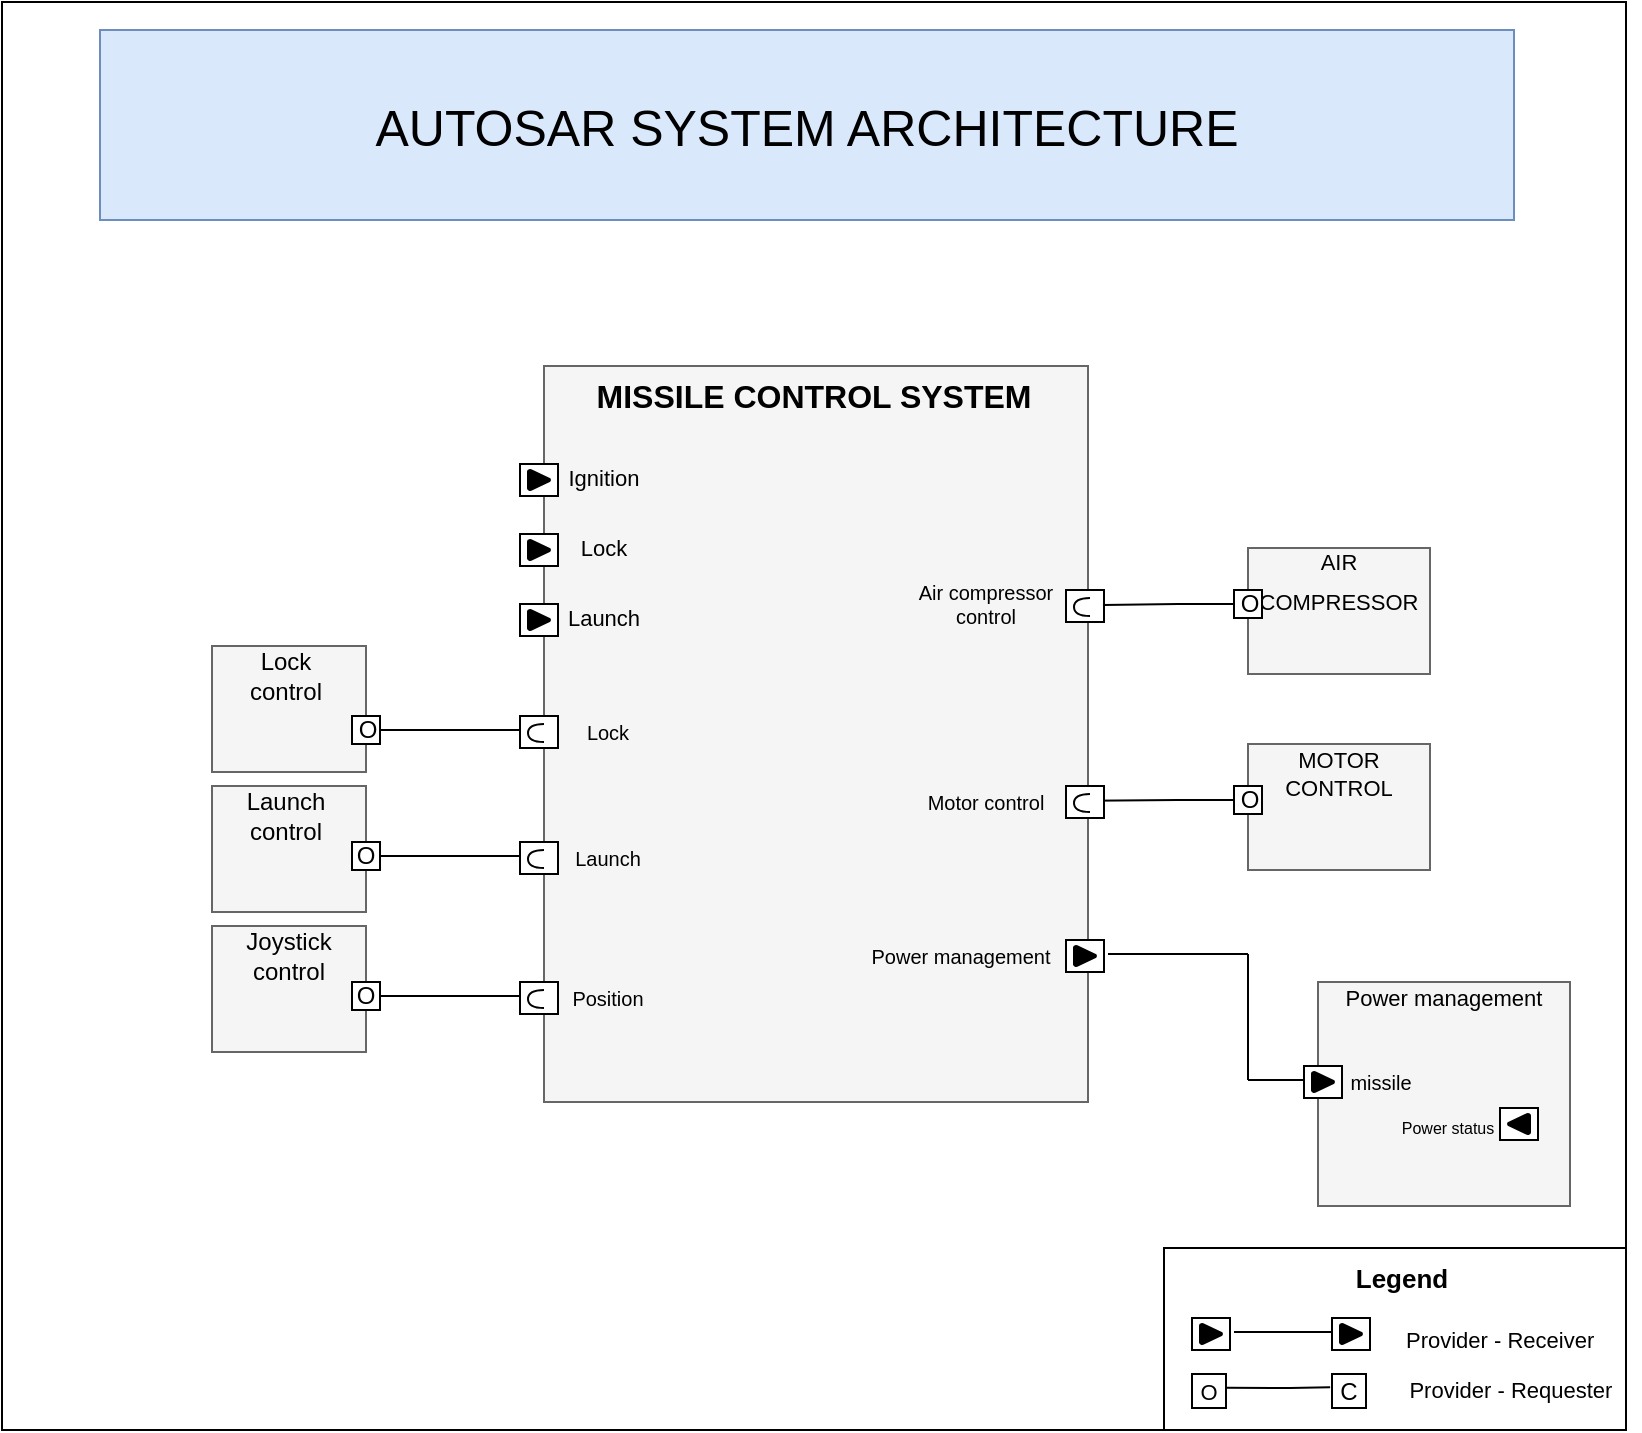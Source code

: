 <mxfile version="18.0.3"><diagram id="6a731a19-8d31-9384-78a2-239565b7b9f0" name="Page-1"><mxGraphModel dx="1497" dy="1110" grid="1" gridSize="7" guides="0" tooltips="1" connect="1" arrows="1" fold="1" page="0" pageScale="1" pageWidth="827" pageHeight="1169" background="none" math="0" shadow="0"><root><mxCell id="0"/><mxCell id="1" parent="0"/><mxCell id="vOU-1jL7nSyFynqOe1nh-75" value="" style="endArrow=none;html=1;rounded=0;fontSize=16;exitX=1;exitY=0.538;exitDx=0;exitDy=0;exitPerimeter=0;" edge="1" parent="1"><mxGeometry width="50" height="50" relative="1" as="geometry"><mxPoint x="683.0" y="98.346" as="sourcePoint"/><mxPoint x="763.0" y="98" as="targetPoint"/><Array as="points"><mxPoint x="728" y="98"/></Array></mxGeometry></mxCell><mxCell id="vOU-1jL7nSyFynqOe1nh-88" value="" style="endArrow=none;html=1;rounded=0;fontSize=16;exitX=1;exitY=0.667;exitDx=0;exitDy=0;exitPerimeter=0;" edge="1" parent="1" source="vOU-1jL7nSyFynqOe1nh-7"><mxGeometry width="50" height="50" relative="1" as="geometry"><mxPoint x="329" y="63.0" as="sourcePoint"/><mxPoint x="399.0" y="63.0" as="targetPoint"/><Array as="points"><mxPoint x="364" y="63"/></Array></mxGeometry></mxCell><mxCell id="vOU-1jL7nSyFynqOe1nh-72" value="" style="html=1;labelBackgroundColor=#FFFFFF;fontSize=9;strokeColor=#666666;fillColor=#f5f5f5;fontColor=#333333;" vertex="1" parent="1"><mxGeometry x="763" y="70" width="91" height="63" as="geometry"/></mxCell><mxCell id="vOU-1jL7nSyFynqOe1nh-71" value="" style="html=1;labelBackgroundColor=#FFFFFF;fontSize=9;strokeColor=#666666;fillColor=#f5f5f5;fontColor=#333333;" vertex="1" parent="1"><mxGeometry x="763" y="-28" width="91" height="63" as="geometry"/></mxCell><mxCell id="vOU-1jL7nSyFynqOe1nh-39" value="" style="html=1;labelBackgroundColor=#FFFFFF;fontSize=9;strokeColor=#666666;fillColor=#f5f5f5;fontColor=#333333;" vertex="1" parent="1"><mxGeometry x="245" y="161" width="77" height="63" as="geometry"/></mxCell><mxCell id="vOU-1jL7nSyFynqOe1nh-40" value="" style="html=1;labelBackgroundColor=#FFFFFF;fontSize=9;strokeColor=#666666;fillColor=#f5f5f5;fontColor=#333333;" vertex="1" parent="1"><mxGeometry x="245" y="91" width="77" height="63" as="geometry"/></mxCell><mxCell id="cLmEVJ81pEJIA3i7RCBu-2309" value="" style="html=1;labelBackgroundColor=#FFFFFF;fontSize=9;strokeColor=#666666;fillColor=#f5f5f5;fontColor=#333333;" parent="1" vertex="1"><mxGeometry x="411" y="-119" width="272" height="368" as="geometry"/></mxCell><mxCell id="vOU-1jL7nSyFynqOe1nh-5" value="" style="html=1;labelBackgroundColor=#FFFFFF;fontSize=9;strokeColor=#666666;fillColor=#f5f5f5;fontColor=#333333;" vertex="1" parent="1"><mxGeometry x="798" y="189" width="126" height="112" as="geometry"/></mxCell><mxCell id="vOU-1jL7nSyFynqOe1nh-7" value="" style="html=1;labelBackgroundColor=#FFFFFF;fontSize=9;strokeColor=#666666;fillColor=#f5f5f5;fontColor=#333333;" vertex="1" parent="1"><mxGeometry x="245" y="21" width="77" height="63" as="geometry"/></mxCell><mxCell id="vOU-1jL7nSyFynqOe1nh-9" value="Lock control" style="text;html=1;strokeColor=none;fillColor=none;align=center;verticalAlign=middle;whiteSpace=wrap;rounded=0;" vertex="1" parent="1"><mxGeometry x="252" y="21" width="60" height="30" as="geometry"/></mxCell><mxCell id="vOU-1jL7nSyFynqOe1nh-12" value="Launch control" style="text;html=1;strokeColor=none;fillColor=none;align=center;verticalAlign=middle;whiteSpace=wrap;rounded=0;" vertex="1" parent="1"><mxGeometry x="252" y="91" width="60" height="30" as="geometry"/></mxCell><mxCell id="vOU-1jL7nSyFynqOe1nh-13" value="Joystick control" style="text;html=1;strokeColor=none;fillColor=none;align=center;verticalAlign=middle;whiteSpace=wrap;rounded=0;" vertex="1" parent="1"><mxGeometry x="245" y="161" width="77" height="30" as="geometry"/></mxCell><mxCell id="vOU-1jL7nSyFynqOe1nh-14" value="" style="verticalLabelPosition=bottom;verticalAlign=top;html=1;shape=mxgraph.basic.rect;fillColor2=none;strokeWidth=1;size=0;indent=5;direction=east;" vertex="1" parent="1"><mxGeometry x="399" y="56" width="19" height="16" as="geometry"/></mxCell><mxCell id="vOU-1jL7nSyFynqOe1nh-15" value="" style="shape=requiredInterface;html=1;verticalLabelPosition=bottom;sketch=0;labelBackgroundColor=#FFFFFF;fontSize=9;strokeColor=default;fillColor=#FFFFFF;rotation=-180;direction=east;" vertex="1" parent="1"><mxGeometry x="403" y="60" width="8" height="9" as="geometry"/></mxCell><mxCell id="vOU-1jL7nSyFynqOe1nh-17" value="" style="verticalLabelPosition=bottom;verticalAlign=top;html=1;shape=mxgraph.basic.rect;fillColor2=none;strokeWidth=1;size=0;indent=5;direction=east;" vertex="1" parent="1"><mxGeometry x="399" y="119" width="19" height="16" as="geometry"/></mxCell><mxCell id="vOU-1jL7nSyFynqOe1nh-18" value="" style="shape=requiredInterface;html=1;verticalLabelPosition=bottom;sketch=0;labelBackgroundColor=#FFFFFF;fontSize=9;strokeColor=default;fillColor=#FFFFFF;rotation=-180;direction=east;" vertex="1" parent="1"><mxGeometry x="403" y="123" width="8" height="9" as="geometry"/></mxCell><mxCell id="vOU-1jL7nSyFynqOe1nh-19" value="" style="verticalLabelPosition=bottom;verticalAlign=top;html=1;shape=mxgraph.basic.rect;fillColor2=none;strokeWidth=1;size=0;indent=5;direction=east;" vertex="1" parent="1"><mxGeometry x="399" y="189" width="19" height="16" as="geometry"/></mxCell><mxCell id="vOU-1jL7nSyFynqOe1nh-20" value="" style="shape=requiredInterface;html=1;verticalLabelPosition=bottom;sketch=0;labelBackgroundColor=#FFFFFF;fontSize=9;strokeColor=default;fillColor=#FFFFFF;rotation=-180;direction=east;" vertex="1" parent="1"><mxGeometry x="403" y="193" width="8" height="9" as="geometry"/></mxCell><mxCell id="vOU-1jL7nSyFynqOe1nh-21" value="" style="verticalLabelPosition=bottom;verticalAlign=top;html=1;shape=mxgraph.basic.rect;fillColor2=none;strokeWidth=1;size=0;indent=5;" vertex="1" parent="1"><mxGeometry x="315" y="119" width="14" height="14" as="geometry"/></mxCell><mxCell id="vOU-1jL7nSyFynqOe1nh-23" value="O" style="text;html=1;strokeColor=none;fillColor=none;align=center;verticalAlign=middle;whiteSpace=wrap;rounded=0;" vertex="1" parent="1"><mxGeometry x="315" y="119" width="14" height="14" as="geometry"/></mxCell><mxCell id="vOU-1jL7nSyFynqOe1nh-26" value="" style="verticalLabelPosition=bottom;verticalAlign=top;html=1;shape=mxgraph.basic.rect;fillColor2=none;strokeWidth=1;size=0;indent=5;" vertex="1" parent="1"><mxGeometry x="315" y="189" width="14" height="14" as="geometry"/></mxCell><mxCell id="vOU-1jL7nSyFynqOe1nh-27" value="O" style="text;html=1;strokeColor=none;fillColor=none;align=center;verticalAlign=middle;whiteSpace=wrap;rounded=0;" vertex="1" parent="1"><mxGeometry x="315" y="189" width="14" height="14" as="geometry"/></mxCell><mxCell id="vOU-1jL7nSyFynqOe1nh-28" value="" style="verticalLabelPosition=bottom;verticalAlign=top;html=1;shape=mxgraph.basic.rect;fillColor2=none;strokeWidth=1;size=0;indent=5;" vertex="1" parent="1"><mxGeometry x="315" y="56" width="14" height="14" as="geometry"/></mxCell><mxCell id="vOU-1jL7nSyFynqOe1nh-31" value="&lt;b&gt;&lt;font style=&quot;font-size: 16px;&quot;&gt;MISSILE CONTROL SYSTEM&lt;/font&gt;&lt;/b&gt;" style="text;html=1;strokeColor=none;fillColor=none;align=center;verticalAlign=middle;whiteSpace=wrap;rounded=0;" vertex="1" parent="1"><mxGeometry x="413" y="-119" width="266" height="30" as="geometry"/></mxCell><mxCell id="vOU-1jL7nSyFynqOe1nh-33" value="" style="endArrow=none;html=1;rounded=0;fontSize=16;" edge="1" parent="1"><mxGeometry width="50" height="50" relative="1" as="geometry"><mxPoint x="329" y="196" as="sourcePoint"/><mxPoint x="399" y="196" as="targetPoint"/><Array as="points"><mxPoint x="364" y="196"/></Array></mxGeometry></mxCell><mxCell id="vOU-1jL7nSyFynqOe1nh-34" value="" style="endArrow=none;html=1;rounded=0;fontSize=16;" edge="1" parent="1"><mxGeometry width="50" height="50" relative="1" as="geometry"><mxPoint x="329" y="126.0" as="sourcePoint"/><mxPoint x="399" y="126.0" as="targetPoint"/><Array as="points"><mxPoint x="364" y="126"/></Array></mxGeometry></mxCell><mxCell id="vOU-1jL7nSyFynqOe1nh-37" value="&lt;font style=&quot;font-size: 11px;&quot;&gt;AIR COMPRESSOR&lt;/font&gt;" style="text;html=1;strokeColor=none;fillColor=none;align=center;verticalAlign=middle;whiteSpace=wrap;rounded=0;fontSize=16;" vertex="1" parent="1"><mxGeometry x="763" y="-28" width="91" height="30" as="geometry"/></mxCell><mxCell id="vOU-1jL7nSyFynqOe1nh-38" value="MOTOR CONTROL" style="text;html=1;strokeColor=none;fillColor=none;align=center;verticalAlign=middle;whiteSpace=wrap;rounded=0;fontSize=11;" vertex="1" parent="1"><mxGeometry x="763" y="70" width="91" height="30" as="geometry"/></mxCell><mxCell id="vOU-1jL7nSyFynqOe1nh-43" value="" style="verticalLabelPosition=bottom;verticalAlign=top;html=1;shape=mxgraph.basic.rect;fillColor2=none;strokeWidth=1;size=0;indent=5;" vertex="1" parent="1"><mxGeometry x="399" width="19" height="16" as="geometry"/></mxCell><mxCell id="vOU-1jL7nSyFynqOe1nh-44" value="" style="strokeWidth=2;html=1;shape=mxgraph.flowchart.merge_or_storage;whiteSpace=wrap;fontSize=10;rotation=-90;fillColor=#000000;" vertex="1" parent="1"><mxGeometry x="404" y="3" width="9" height="10" as="geometry"/></mxCell><mxCell id="vOU-1jL7nSyFynqOe1nh-51" value="" style="verticalLabelPosition=bottom;verticalAlign=top;html=1;shape=mxgraph.basic.rect;fillColor2=none;strokeWidth=1;size=0;indent=5;" vertex="1" parent="1"><mxGeometry x="399" y="-35" width="19" height="16" as="geometry"/></mxCell><mxCell id="vOU-1jL7nSyFynqOe1nh-52" value="" style="strokeWidth=2;html=1;shape=mxgraph.flowchart.merge_or_storage;whiteSpace=wrap;fontSize=10;rotation=-90;fillColor=#000000;" vertex="1" parent="1"><mxGeometry x="404" y="-32" width="9" height="10" as="geometry"/></mxCell><mxCell id="vOU-1jL7nSyFynqOe1nh-53" value="" style="verticalLabelPosition=bottom;verticalAlign=top;html=1;shape=mxgraph.basic.rect;fillColor2=none;strokeWidth=1;size=0;indent=5;" vertex="1" parent="1"><mxGeometry x="399" y="-70" width="19" height="16" as="geometry"/></mxCell><mxCell id="vOU-1jL7nSyFynqOe1nh-54" value="" style="strokeWidth=2;html=1;shape=mxgraph.flowchart.merge_or_storage;whiteSpace=wrap;fontSize=10;rotation=-90;fillColor=#000000;" vertex="1" parent="1"><mxGeometry x="404" y="-67" width="9" height="10" as="geometry"/></mxCell><mxCell id="vOU-1jL7nSyFynqOe1nh-55" value="Launch" style="text;html=1;strokeColor=none;fillColor=none;align=center;verticalAlign=middle;whiteSpace=wrap;rounded=0;fontSize=11;" vertex="1" parent="1"><mxGeometry x="413" width="56" height="14" as="geometry"/></mxCell><mxCell id="vOU-1jL7nSyFynqOe1nh-57" value="Lock" style="text;html=1;strokeColor=none;fillColor=none;align=center;verticalAlign=middle;whiteSpace=wrap;rounded=0;fontSize=11;" vertex="1" parent="1"><mxGeometry x="413" y="-35" width="56" height="14" as="geometry"/></mxCell><mxCell id="vOU-1jL7nSyFynqOe1nh-58" value="Ignition" style="text;html=1;strokeColor=none;fillColor=none;align=center;verticalAlign=middle;whiteSpace=wrap;rounded=0;fontSize=11;" vertex="1" parent="1"><mxGeometry x="413" y="-70" width="56" height="14" as="geometry"/></mxCell><mxCell id="vOU-1jL7nSyFynqOe1nh-59" value="" style="verticalLabelPosition=bottom;verticalAlign=top;html=1;shape=mxgraph.basic.rect;fillColor2=none;strokeWidth=1;size=0;indent=5;direction=east;" vertex="1" parent="1"><mxGeometry x="672" y="-7" width="19" height="16" as="geometry"/></mxCell><mxCell id="vOU-1jL7nSyFynqOe1nh-60" value="" style="shape=requiredInterface;html=1;verticalLabelPosition=bottom;sketch=0;labelBackgroundColor=#FFFFFF;fontSize=9;strokeColor=default;fillColor=#FFFFFF;rotation=-180;direction=east;" vertex="1" parent="1"><mxGeometry x="676" y="-3" width="8" height="9" as="geometry"/></mxCell><mxCell id="vOU-1jL7nSyFynqOe1nh-61" value="" style="verticalLabelPosition=bottom;verticalAlign=top;html=1;shape=mxgraph.basic.rect;fillColor2=none;strokeWidth=1;size=0;indent=5;direction=east;" vertex="1" parent="1"><mxGeometry x="672" y="91" width="19" height="16" as="geometry"/></mxCell><mxCell id="vOU-1jL7nSyFynqOe1nh-62" value="" style="shape=requiredInterface;html=1;verticalLabelPosition=bottom;sketch=0;labelBackgroundColor=#FFFFFF;fontSize=9;strokeColor=default;fillColor=#FFFFFF;rotation=-180;direction=east;" vertex="1" parent="1"><mxGeometry x="676" y="95" width="8" height="9" as="geometry"/></mxCell><mxCell id="vOU-1jL7nSyFynqOe1nh-68" value="" style="verticalLabelPosition=bottom;verticalAlign=top;html=1;shape=mxgraph.basic.rect;fillColor2=none;strokeWidth=1;size=0;indent=5;" vertex="1" parent="1"><mxGeometry x="672" y="168" width="19" height="16" as="geometry"/></mxCell><mxCell id="vOU-1jL7nSyFynqOe1nh-69" value="" style="strokeWidth=2;html=1;shape=mxgraph.flowchart.merge_or_storage;whiteSpace=wrap;fontSize=10;rotation=-90;fillColor=#000000;" vertex="1" parent="1"><mxGeometry x="677" y="171" width="9" height="10" as="geometry"/></mxCell><mxCell id="vOU-1jL7nSyFynqOe1nh-73" value="" style="endArrow=none;html=1;rounded=0;fontSize=16;exitX=0.972;exitY=0.471;exitDx=0;exitDy=0;exitPerimeter=0;" edge="1" parent="1" source="vOU-1jL7nSyFynqOe1nh-59"><mxGeometry width="50" height="50" relative="1" as="geometry"><mxPoint x="693" y="1.137e-13" as="sourcePoint"/><mxPoint x="763" as="targetPoint"/><Array as="points"><mxPoint x="728"/></Array></mxGeometry></mxCell><mxCell id="vOU-1jL7nSyFynqOe1nh-74" value="" style="endArrow=none;html=1;rounded=0;fontSize=16;" edge="1" parent="1"><mxGeometry width="50" height="50" relative="1" as="geometry"><mxPoint x="693" y="175.0" as="sourcePoint"/><mxPoint x="763" y="175" as="targetPoint"/><Array as="points"><mxPoint x="728" y="175"/></Array></mxGeometry></mxCell><mxCell id="vOU-1jL7nSyFynqOe1nh-78" value="" style="endArrow=none;html=1;rounded=0;fontSize=11;" edge="1" parent="1"><mxGeometry width="50" height="50" relative="1" as="geometry"><mxPoint x="763" y="238" as="sourcePoint"/><mxPoint x="763" y="175" as="targetPoint"/></mxGeometry></mxCell><mxCell id="vOU-1jL7nSyFynqOe1nh-80" value="Power management" style="text;html=1;strokeColor=none;fillColor=none;align=center;verticalAlign=middle;whiteSpace=wrap;rounded=0;fontSize=11;" vertex="1" parent="1"><mxGeometry x="798" y="182" width="126" height="30" as="geometry"/></mxCell><mxCell id="vOU-1jL7nSyFynqOe1nh-81" value="" style="verticalLabelPosition=bottom;verticalAlign=top;html=1;shape=mxgraph.basic.rect;fillColor2=none;strokeWidth=1;size=0;indent=5;" vertex="1" parent="1"><mxGeometry x="756" y="-7" width="14" height="14" as="geometry"/></mxCell><mxCell id="vOU-1jL7nSyFynqOe1nh-82" value="O" style="text;html=1;strokeColor=none;fillColor=none;align=center;verticalAlign=middle;whiteSpace=wrap;rounded=0;" vertex="1" parent="1"><mxGeometry x="756" y="-7" width="16" height="14" as="geometry"/></mxCell><mxCell id="vOU-1jL7nSyFynqOe1nh-83" value="" style="verticalLabelPosition=bottom;verticalAlign=top;html=1;shape=mxgraph.basic.rect;fillColor2=none;strokeWidth=1;size=0;indent=5;" vertex="1" parent="1"><mxGeometry x="756" y="91" width="14" height="14" as="geometry"/></mxCell><mxCell id="vOU-1jL7nSyFynqOe1nh-84" value="O" style="text;html=1;strokeColor=none;fillColor=none;align=center;verticalAlign=middle;whiteSpace=wrap;rounded=0;" vertex="1" parent="1"><mxGeometry x="756" y="91" width="16" height="14" as="geometry"/></mxCell><mxCell id="vOU-1jL7nSyFynqOe1nh-85" value="" style="endArrow=none;html=1;rounded=0;fontSize=11;" edge="1" parent="1"><mxGeometry width="50" height="50" relative="1" as="geometry"><mxPoint x="763" y="238" as="sourcePoint"/><mxPoint x="791" y="238" as="targetPoint"/></mxGeometry></mxCell><mxCell id="vOU-1jL7nSyFynqOe1nh-86" value="" style="verticalLabelPosition=bottom;verticalAlign=top;html=1;shape=mxgraph.basic.rect;fillColor2=none;strokeWidth=1;size=0;indent=5;" vertex="1" parent="1"><mxGeometry x="791" y="231" width="19" height="16" as="geometry"/></mxCell><mxCell id="vOU-1jL7nSyFynqOe1nh-87" value="" style="strokeWidth=2;html=1;shape=mxgraph.flowchart.merge_or_storage;whiteSpace=wrap;fontSize=10;rotation=-90;fillColor=#000000;" vertex="1" parent="1"><mxGeometry x="796" y="234" width="9" height="10" as="geometry"/></mxCell><mxCell id="vOU-1jL7nSyFynqOe1nh-29" value="O" style="text;html=1;strokeColor=none;fillColor=none;align=center;verticalAlign=middle;whiteSpace=wrap;rounded=0;" vertex="1" parent="1"><mxGeometry x="315" y="56" width="16" height="14" as="geometry"/></mxCell><mxCell id="vOU-1jL7nSyFynqOe1nh-90" value="&lt;font style=&quot;font-size: 25px;&quot;&gt;AUTOSAR SYSTEM ARCHITECTURE&lt;/font&gt;" style="rounded=0;whiteSpace=wrap;html=1;fontSize=11;fillColor=#dae8fc;strokeColor=#6c8ebf;" vertex="1" parent="1"><mxGeometry x="189" y="-287" width="707" height="95" as="geometry"/></mxCell><mxCell id="vOU-1jL7nSyFynqOe1nh-91" value="" style="rounded=0;whiteSpace=wrap;html=1;fontSize=25;gradientColor=none;fillColor=none;" vertex="1" parent="1"><mxGeometry x="140" y="-301" width="812" height="714" as="geometry"/></mxCell><mxCell id="vOU-1jL7nSyFynqOe1nh-92" value="" style="verticalLabelPosition=bottom;verticalAlign=top;html=1;shape=mxgraph.basic.rect;fillColor2=none;strokeWidth=1;size=0;indent=5;" vertex="1" parent="1"><mxGeometry x="735" y="357" width="19" height="16" as="geometry"/></mxCell><mxCell id="vOU-1jL7nSyFynqOe1nh-93" value="" style="strokeWidth=2;html=1;shape=mxgraph.flowchart.merge_or_storage;whiteSpace=wrap;fontSize=10;rotation=-90;fillColor=#000000;" vertex="1" parent="1"><mxGeometry x="740" y="360" width="9" height="10" as="geometry"/></mxCell><mxCell id="vOU-1jL7nSyFynqOe1nh-94" value="" style="verticalLabelPosition=bottom;verticalAlign=top;html=1;shape=mxgraph.basic.rect;fillColor2=none;strokeWidth=1;size=0;indent=5;" vertex="1" parent="1"><mxGeometry x="805" y="357" width="19" height="16" as="geometry"/></mxCell><mxCell id="vOU-1jL7nSyFynqOe1nh-95" value="" style="strokeWidth=2;html=1;shape=mxgraph.flowchart.merge_or_storage;whiteSpace=wrap;fontSize=10;rotation=-90;fillColor=#000000;" vertex="1" parent="1"><mxGeometry x="810" y="360" width="9" height="10" as="geometry"/></mxCell><mxCell id="vOU-1jL7nSyFynqOe1nh-96" value="" style="endArrow=none;html=1;rounded=0;fontSize=16;" edge="1" parent="1"><mxGeometry width="50" height="50" relative="1" as="geometry"><mxPoint x="756" y="364" as="sourcePoint"/><mxPoint x="805" y="364" as="targetPoint"/><Array as="points"><mxPoint x="791" y="364"/></Array></mxGeometry></mxCell><mxCell id="vOU-1jL7nSyFynqOe1nh-97" value="&lt;font style=&quot;font-size: 11px;&quot;&gt;Provider - Receiver&lt;/font&gt;" style="text;html=1;strokeColor=none;fillColor=none;align=left;verticalAlign=middle;whiteSpace=wrap;rounded=0;fontSize=25;" vertex="1" parent="1"><mxGeometry x="840" y="357" width="112" height="9" as="geometry"/></mxCell><mxCell id="vOU-1jL7nSyFynqOe1nh-115" value="O" style="whiteSpace=wrap;html=1;aspect=fixed;fontSize=11;fillColor=none;gradientColor=none;" vertex="1" parent="1"><mxGeometry x="735" y="385" width="17" height="17" as="geometry"/></mxCell><mxCell id="vOU-1jL7nSyFynqOe1nh-116" value="&lt;font style=&quot;font-size: 12px;&quot;&gt;C&lt;/font&gt;" style="whiteSpace=wrap;html=1;aspect=fixed;fontSize=11;fillColor=none;gradientColor=none;" vertex="1" parent="1"><mxGeometry x="805" y="385" width="17" height="17" as="geometry"/></mxCell><mxCell id="vOU-1jL7nSyFynqOe1nh-117" value="" style="endArrow=none;html=1;rounded=0;fontSize=16;exitX=1.012;exitY=0.404;exitDx=0;exitDy=0;exitPerimeter=0;entryX=-0.054;entryY=0.387;entryDx=0;entryDy=0;entryPerimeter=0;" edge="1" parent="1" source="vOU-1jL7nSyFynqOe1nh-115" target="vOU-1jL7nSyFynqOe1nh-116"><mxGeometry width="50" height="50" relative="1" as="geometry"><mxPoint x="756" y="392" as="sourcePoint"/><mxPoint x="798" y="392" as="targetPoint"/><Array as="points"><mxPoint x="784" y="392"/></Array></mxGeometry></mxCell><mxCell id="vOU-1jL7nSyFynqOe1nh-121" value="&lt;font style=&quot;font-size: 11px;&quot;&gt;Provider - Requester&amp;nbsp;&lt;/font&gt;" style="text;html=1;strokeColor=none;fillColor=none;align=center;verticalAlign=middle;whiteSpace=wrap;rounded=0;fontSize=12;" vertex="1" parent="1"><mxGeometry x="833" y="378" width="126" height="30" as="geometry"/></mxCell><mxCell id="vOU-1jL7nSyFynqOe1nh-122" value="" style="rounded=0;whiteSpace=wrap;html=1;fontSize=11;fillColor=none;gradientColor=none;" vertex="1" parent="1"><mxGeometry x="721" y="322" width="231" height="91" as="geometry"/></mxCell><mxCell id="vOU-1jL7nSyFynqOe1nh-123" value="&lt;b&gt;&lt;font style=&quot;font-size: 13px;&quot;&gt;Legend&lt;/font&gt;&lt;/b&gt;" style="text;html=1;strokeColor=none;fillColor=none;align=center;verticalAlign=middle;whiteSpace=wrap;rounded=0;fontSize=11;" vertex="1" parent="1"><mxGeometry x="791" y="322" width="98" height="30" as="geometry"/></mxCell><mxCell id="vOU-1jL7nSyFynqOe1nh-127" value="" style="verticalLabelPosition=bottom;verticalAlign=top;html=1;shape=mxgraph.basic.rect;fillColor2=none;strokeWidth=1;size=0;indent=5;direction=west;" vertex="1" parent="1"><mxGeometry x="889" y="252" width="19" height="16" as="geometry"/></mxCell><mxCell id="vOU-1jL7nSyFynqOe1nh-128" value="" style="strokeWidth=2;html=1;shape=mxgraph.flowchart.merge_or_storage;whiteSpace=wrap;fontSize=10;rotation=-90;fillColor=#000000;direction=west;" vertex="1" parent="1"><mxGeometry x="894" y="255" width="9" height="10" as="geometry"/></mxCell><mxCell id="vOU-1jL7nSyFynqOe1nh-129" value="&lt;font style=&quot;font-size: 8px;&quot;&gt;Power status&lt;/font&gt;" style="text;html=1;strokeColor=none;fillColor=none;align=center;verticalAlign=middle;whiteSpace=wrap;rounded=0;fontSize=13;" vertex="1" parent="1"><mxGeometry x="833" y="245" width="60" height="30" as="geometry"/></mxCell><mxCell id="vOU-1jL7nSyFynqOe1nh-130" value="&lt;font style=&quot;font-size: 10px;&quot;&gt;Air compressor control&lt;/font&gt;" style="text;html=1;strokeColor=none;fillColor=none;align=center;verticalAlign=middle;whiteSpace=wrap;rounded=0;fontSize=8;" vertex="1" parent="1"><mxGeometry x="581" y="-21" width="102" height="42" as="geometry"/></mxCell><mxCell id="vOU-1jL7nSyFynqOe1nh-131" value="&lt;font style=&quot;font-size: 10px;&quot;&gt;Motor control&lt;/font&gt;" style="text;html=1;strokeColor=none;fillColor=none;align=center;verticalAlign=middle;whiteSpace=wrap;rounded=0;fontSize=8;" vertex="1" parent="1"><mxGeometry x="595" y="84" width="74" height="30" as="geometry"/></mxCell><mxCell id="vOU-1jL7nSyFynqOe1nh-132" value="&lt;font style=&quot;font-size: 10px;&quot;&gt;Power management&lt;/font&gt;" style="text;html=1;strokeColor=none;fillColor=none;align=center;verticalAlign=middle;whiteSpace=wrap;rounded=0;fontSize=11;" vertex="1" parent="1"><mxGeometry x="567" y="161" width="105" height="30" as="geometry"/></mxCell><mxCell id="vOU-1jL7nSyFynqOe1nh-133" value="&lt;font style=&quot;font-size: 10px;&quot;&gt;Position&lt;/font&gt;" style="text;html=1;strokeColor=none;fillColor=none;align=center;verticalAlign=middle;whiteSpace=wrap;rounded=0;fontSize=8;" vertex="1" parent="1"><mxGeometry x="413" y="182" width="60" height="30" as="geometry"/></mxCell><mxCell id="vOU-1jL7nSyFynqOe1nh-135" value="&lt;font style=&quot;font-size: 10px;&quot;&gt;Launch&lt;/font&gt;" style="text;html=1;strokeColor=none;fillColor=none;align=center;verticalAlign=middle;whiteSpace=wrap;rounded=0;fontSize=8;" vertex="1" parent="1"><mxGeometry x="413" y="112" width="60" height="30" as="geometry"/></mxCell><mxCell id="vOU-1jL7nSyFynqOe1nh-136" value="&lt;font style=&quot;font-size: 10px;&quot;&gt;Lock&lt;/font&gt;" style="text;html=1;strokeColor=none;fillColor=none;align=center;verticalAlign=middle;whiteSpace=wrap;rounded=0;fontSize=8;" vertex="1" parent="1"><mxGeometry x="413" y="49" width="60" height="30" as="geometry"/></mxCell><mxCell id="vOU-1jL7nSyFynqOe1nh-138" value="&lt;font style=&quot;font-size: 10px;&quot;&gt;missile&lt;/font&gt;" style="text;html=1;strokeColor=none;fillColor=none;align=center;verticalAlign=middle;whiteSpace=wrap;rounded=0;fontSize=8;" vertex="1" parent="1"><mxGeometry x="812" y="231" width="35" height="16" as="geometry"/></mxCell></root></mxGraphModel></diagram></mxfile>